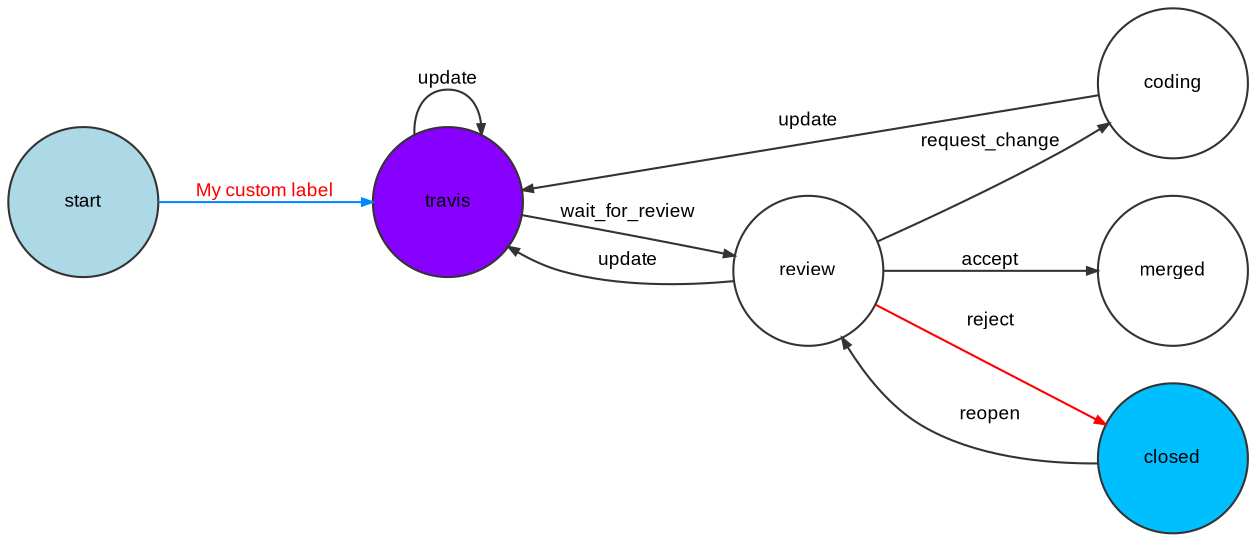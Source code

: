 digraph workflow {
  ratio="compress" rankdir="LR" label=""
  node [fontsize="9" fontname="Arial" color="#333333" fillcolor="lightblue" fixedsize="false" width="1"];
  edge [fontsize="9" fontname="Arial" color="#333333" arrowhead="normal" arrowsize="0.5"];

  place_2b020927d3c6eb407223a1baa3d6ce3597a3f88d [label="start", shape=circle style="filled"];
  place_ab43a7c9cb5b2380afc4ddf8b3e2583169b39a02 [label="coding", shape=circle];
  place_e6cc0fb2b8dad4110ef62e9a33e5a8aa4e0f86d7 [label="travis", shape=circle style="filled" fillcolor="#8800FF"];
  place_61e62b213a1a56f7695845df4fc372a10cb0a73e [label="review", shape=circle];
  place_e8e2ace14fcedce073756444255d2cfe24f470af [label="merged", shape=circle];
  place_ea88fbaa99b73225752e2ef67593f775848160ad [label="closed", shape=circle style="filled" fillcolor="DeepSkyBlue"];
  place_2b020927d3c6eb407223a1baa3d6ce3597a3f88d -> place_e6cc0fb2b8dad4110ef62e9a33e5a8aa4e0f86d7 [label="My custom label" style="solid" fontcolor="Red" color="#0088FF"];
  place_ab43a7c9cb5b2380afc4ddf8b3e2583169b39a02 -> place_e6cc0fb2b8dad4110ef62e9a33e5a8aa4e0f86d7 [label="update" style="solid"];
  place_e6cc0fb2b8dad4110ef62e9a33e5a8aa4e0f86d7 -> place_e6cc0fb2b8dad4110ef62e9a33e5a8aa4e0f86d7 [label="update" style="solid"];
  place_e6cc0fb2b8dad4110ef62e9a33e5a8aa4e0f86d7 -> place_61e62b213a1a56f7695845df4fc372a10cb0a73e [label="wait_for_review" style="solid"];
  place_61e62b213a1a56f7695845df4fc372a10cb0a73e -> place_e6cc0fb2b8dad4110ef62e9a33e5a8aa4e0f86d7 [label="update" style="solid"];
  place_61e62b213a1a56f7695845df4fc372a10cb0a73e -> place_ab43a7c9cb5b2380afc4ddf8b3e2583169b39a02 [label="request_change" style="solid"];
  place_61e62b213a1a56f7695845df4fc372a10cb0a73e -> place_e8e2ace14fcedce073756444255d2cfe24f470af [label="accept" style="solid"];
  place_61e62b213a1a56f7695845df4fc372a10cb0a73e -> place_ea88fbaa99b73225752e2ef67593f775848160ad [label="reject" style="solid" color="Red"];
  place_ea88fbaa99b73225752e2ef67593f775848160ad -> place_61e62b213a1a56f7695845df4fc372a10cb0a73e [label="reopen" style="solid"];
}

